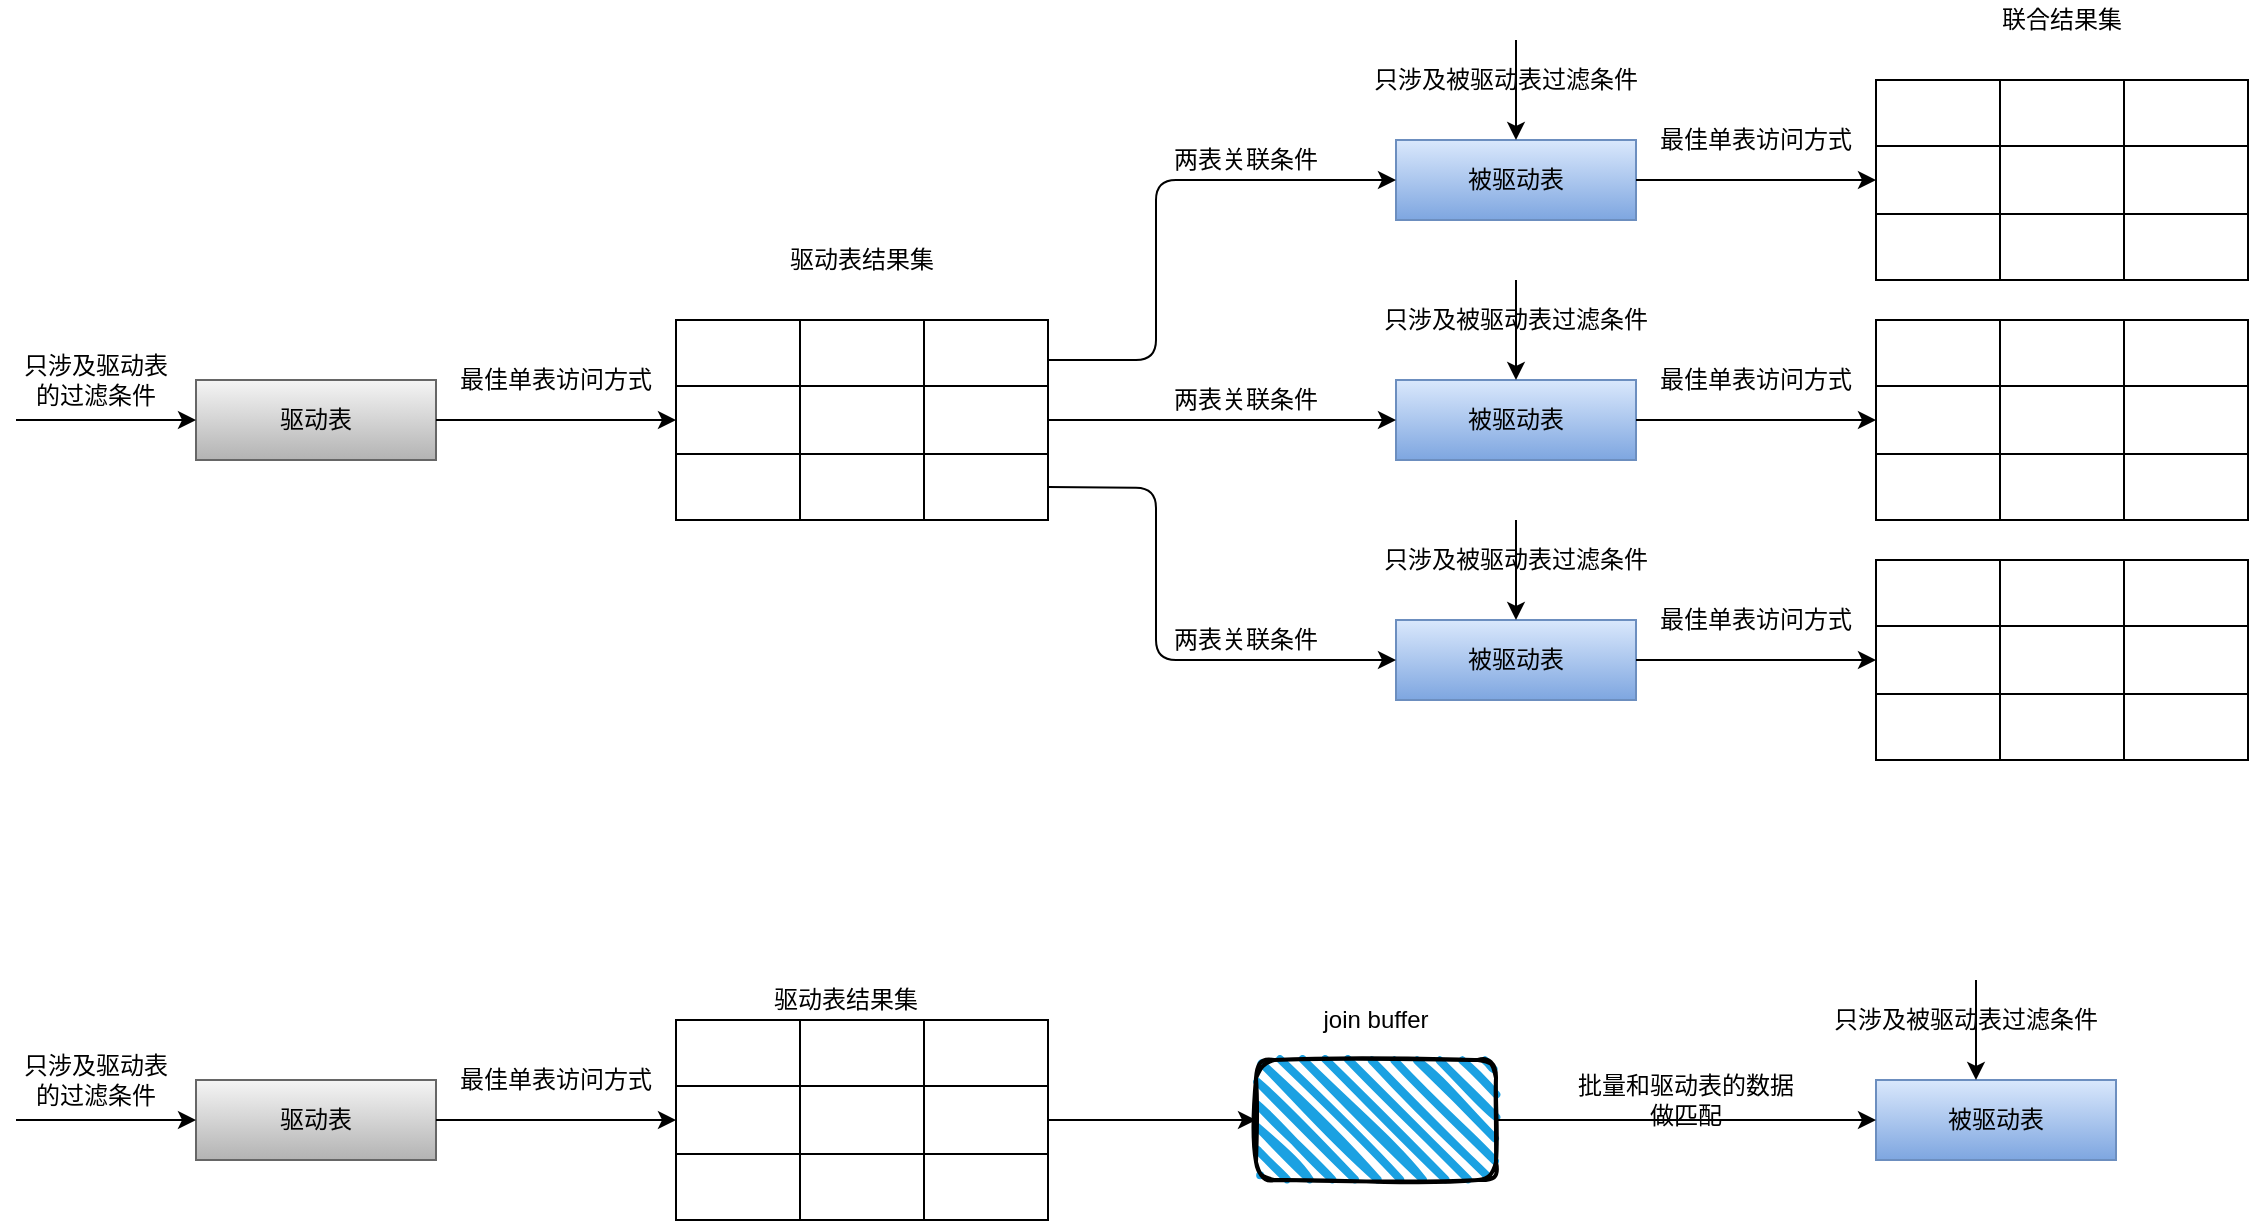 <mxfile version="14.8.4" type="github">
  <diagram id="s7a3zdlbuCw73ao1MY6w" name="Page-1">
    <mxGraphModel dx="1422" dy="762" grid="1" gridSize="10" guides="1" tooltips="1" connect="1" arrows="1" fold="1" page="1" pageScale="1" pageWidth="827" pageHeight="1169" math="0" shadow="0">
      <root>
        <mxCell id="0" />
        <mxCell id="1" parent="0" />
        <mxCell id="Rim1ciA5dSw3_4zjMETF-1" value="驱动表" style="rounded=0;whiteSpace=wrap;html=1;gradientColor=#b3b3b3;fillColor=#f5f5f5;strokeColor=#666666;" vertex="1" parent="1">
          <mxGeometry x="120" y="240" width="120" height="40" as="geometry" />
        </mxCell>
        <mxCell id="Rim1ciA5dSw3_4zjMETF-2" value="" style="endArrow=classic;html=1;" edge="1" parent="1">
          <mxGeometry width="50" height="50" relative="1" as="geometry">
            <mxPoint x="30" y="260" as="sourcePoint" />
            <mxPoint x="120" y="260" as="targetPoint" />
          </mxGeometry>
        </mxCell>
        <mxCell id="Rim1ciA5dSw3_4zjMETF-4" value="只涉及驱动表的过滤条件" style="text;html=1;strokeColor=none;fillColor=none;align=center;verticalAlign=middle;whiteSpace=wrap;rounded=0;" vertex="1" parent="1">
          <mxGeometry x="30" y="230" width="80" height="20" as="geometry" />
        </mxCell>
        <mxCell id="Rim1ciA5dSw3_4zjMETF-5" value="" style="shape=table;html=1;whiteSpace=wrap;startSize=0;container=1;collapsible=0;childLayout=tableLayout;" vertex="1" parent="1">
          <mxGeometry x="360" y="210" width="186" height="100" as="geometry" />
        </mxCell>
        <mxCell id="Rim1ciA5dSw3_4zjMETF-6" value="" style="shape=partialRectangle;html=1;whiteSpace=wrap;collapsible=0;dropTarget=0;pointerEvents=0;fillColor=none;top=0;left=0;bottom=0;right=0;points=[[0,0.5],[1,0.5]];portConstraint=eastwest;" vertex="1" parent="Rim1ciA5dSw3_4zjMETF-5">
          <mxGeometry width="186" height="33" as="geometry" />
        </mxCell>
        <mxCell id="Rim1ciA5dSw3_4zjMETF-7" value="" style="shape=partialRectangle;html=1;whiteSpace=wrap;connectable=0;fillColor=none;top=0;left=0;bottom=0;right=0;overflow=hidden;" vertex="1" parent="Rim1ciA5dSw3_4zjMETF-6">
          <mxGeometry width="62" height="33" as="geometry" />
        </mxCell>
        <mxCell id="Rim1ciA5dSw3_4zjMETF-8" value="" style="shape=partialRectangle;html=1;whiteSpace=wrap;connectable=0;fillColor=none;top=0;left=0;bottom=0;right=0;overflow=hidden;" vertex="1" parent="Rim1ciA5dSw3_4zjMETF-6">
          <mxGeometry x="62" width="62" height="33" as="geometry" />
        </mxCell>
        <mxCell id="Rim1ciA5dSw3_4zjMETF-9" value="" style="shape=partialRectangle;html=1;whiteSpace=wrap;connectable=0;fillColor=none;top=0;left=0;bottom=0;right=0;overflow=hidden;" vertex="1" parent="Rim1ciA5dSw3_4zjMETF-6">
          <mxGeometry x="124" width="62" height="33" as="geometry" />
        </mxCell>
        <mxCell id="Rim1ciA5dSw3_4zjMETF-10" value="" style="shape=partialRectangle;html=1;whiteSpace=wrap;collapsible=0;dropTarget=0;pointerEvents=0;fillColor=none;top=0;left=0;bottom=0;right=0;points=[[0,0.5],[1,0.5]];portConstraint=eastwest;" vertex="1" parent="Rim1ciA5dSw3_4zjMETF-5">
          <mxGeometry y="33" width="186" height="34" as="geometry" />
        </mxCell>
        <mxCell id="Rim1ciA5dSw3_4zjMETF-11" value="" style="shape=partialRectangle;html=1;whiteSpace=wrap;connectable=0;fillColor=none;top=0;left=0;bottom=0;right=0;overflow=hidden;" vertex="1" parent="Rim1ciA5dSw3_4zjMETF-10">
          <mxGeometry width="62" height="34" as="geometry" />
        </mxCell>
        <mxCell id="Rim1ciA5dSw3_4zjMETF-12" value="" style="shape=partialRectangle;html=1;whiteSpace=wrap;connectable=0;fillColor=none;top=0;left=0;bottom=0;right=0;overflow=hidden;" vertex="1" parent="Rim1ciA5dSw3_4zjMETF-10">
          <mxGeometry x="62" width="62" height="34" as="geometry" />
        </mxCell>
        <mxCell id="Rim1ciA5dSw3_4zjMETF-13" value="" style="shape=partialRectangle;html=1;whiteSpace=wrap;connectable=0;fillColor=none;top=0;left=0;bottom=0;right=0;overflow=hidden;" vertex="1" parent="Rim1ciA5dSw3_4zjMETF-10">
          <mxGeometry x="124" width="62" height="34" as="geometry" />
        </mxCell>
        <mxCell id="Rim1ciA5dSw3_4zjMETF-14" value="" style="shape=partialRectangle;html=1;whiteSpace=wrap;collapsible=0;dropTarget=0;pointerEvents=0;fillColor=none;top=0;left=0;bottom=0;right=0;points=[[0,0.5],[1,0.5]];portConstraint=eastwest;" vertex="1" parent="Rim1ciA5dSw3_4zjMETF-5">
          <mxGeometry y="67" width="186" height="33" as="geometry" />
        </mxCell>
        <mxCell id="Rim1ciA5dSw3_4zjMETF-15" value="" style="shape=partialRectangle;html=1;whiteSpace=wrap;connectable=0;fillColor=none;top=0;left=0;bottom=0;right=0;overflow=hidden;" vertex="1" parent="Rim1ciA5dSw3_4zjMETF-14">
          <mxGeometry width="62" height="33" as="geometry" />
        </mxCell>
        <mxCell id="Rim1ciA5dSw3_4zjMETF-16" value="" style="shape=partialRectangle;html=1;whiteSpace=wrap;connectable=0;fillColor=none;top=0;left=0;bottom=0;right=0;overflow=hidden;" vertex="1" parent="Rim1ciA5dSw3_4zjMETF-14">
          <mxGeometry x="62" width="62" height="33" as="geometry" />
        </mxCell>
        <mxCell id="Rim1ciA5dSw3_4zjMETF-17" value="" style="shape=partialRectangle;html=1;whiteSpace=wrap;connectable=0;fillColor=none;top=0;left=0;bottom=0;right=0;overflow=hidden;" vertex="1" parent="Rim1ciA5dSw3_4zjMETF-14">
          <mxGeometry x="124" width="62" height="33" as="geometry" />
        </mxCell>
        <mxCell id="Rim1ciA5dSw3_4zjMETF-18" value="驱动表结果集" style="text;html=1;strokeColor=none;fillColor=none;align=center;verticalAlign=middle;whiteSpace=wrap;rounded=0;" vertex="1" parent="1">
          <mxGeometry x="398" y="170" width="110" height="20" as="geometry" />
        </mxCell>
        <mxCell id="Rim1ciA5dSw3_4zjMETF-19" value="" style="endArrow=classic;html=1;exitX=1;exitY=0.5;exitDx=0;exitDy=0;entryX=0;entryY=0.5;entryDx=0;entryDy=0;" edge="1" parent="1" source="Rim1ciA5dSw3_4zjMETF-1" target="Rim1ciA5dSw3_4zjMETF-10">
          <mxGeometry width="50" height="50" relative="1" as="geometry">
            <mxPoint x="274" y="300" as="sourcePoint" />
            <mxPoint x="324" y="250" as="targetPoint" />
          </mxGeometry>
        </mxCell>
        <mxCell id="Rim1ciA5dSw3_4zjMETF-20" value="最佳单表访问方式" style="text;html=1;strokeColor=none;fillColor=none;align=center;verticalAlign=middle;whiteSpace=wrap;rounded=0;" vertex="1" parent="1">
          <mxGeometry x="250" y="220" width="100" height="40" as="geometry" />
        </mxCell>
        <mxCell id="Rim1ciA5dSw3_4zjMETF-21" value="被驱动表" style="rounded=0;whiteSpace=wrap;html=1;gradientColor=#7ea6e0;fillColor=#dae8fc;strokeColor=#6c8ebf;" vertex="1" parent="1">
          <mxGeometry x="720" y="120" width="120" height="40" as="geometry" />
        </mxCell>
        <mxCell id="Rim1ciA5dSw3_4zjMETF-22" value="被驱动表" style="rounded=0;whiteSpace=wrap;html=1;gradientColor=#7ea6e0;fillColor=#dae8fc;strokeColor=#6c8ebf;" vertex="1" parent="1">
          <mxGeometry x="720" y="240" width="120" height="40" as="geometry" />
        </mxCell>
        <mxCell id="Rim1ciA5dSw3_4zjMETF-23" value="被驱动表" style="rounded=0;whiteSpace=wrap;html=1;gradientColor=#7ea6e0;fillColor=#dae8fc;strokeColor=#6c8ebf;" vertex="1" parent="1">
          <mxGeometry x="720" y="360" width="120" height="40" as="geometry" />
        </mxCell>
        <mxCell id="Rim1ciA5dSw3_4zjMETF-25" value="" style="endArrow=classic;html=1;entryX=0.5;entryY=0;entryDx=0;entryDy=0;" edge="1" parent="1" target="Rim1ciA5dSw3_4zjMETF-21">
          <mxGeometry width="50" height="50" relative="1" as="geometry">
            <mxPoint x="780" y="70" as="sourcePoint" />
            <mxPoint x="805" y="30" as="targetPoint" />
          </mxGeometry>
        </mxCell>
        <mxCell id="Rim1ciA5dSw3_4zjMETF-26" value="只涉及被驱动表过滤条件" style="text;html=1;strokeColor=none;fillColor=none;align=center;verticalAlign=middle;whiteSpace=wrap;rounded=0;" vertex="1" parent="1">
          <mxGeometry x="700" y="80" width="150" height="20" as="geometry" />
        </mxCell>
        <mxCell id="Rim1ciA5dSw3_4zjMETF-27" value="" style="endArrow=classic;html=1;entryX=0.5;entryY=0;entryDx=0;entryDy=0;" edge="1" parent="1">
          <mxGeometry width="50" height="50" relative="1" as="geometry">
            <mxPoint x="780" y="190" as="sourcePoint" />
            <mxPoint x="780" y="240" as="targetPoint" />
          </mxGeometry>
        </mxCell>
        <mxCell id="Rim1ciA5dSw3_4zjMETF-28" value="只涉及被驱动表过滤条件" style="text;html=1;strokeColor=none;fillColor=none;align=center;verticalAlign=middle;whiteSpace=wrap;rounded=0;" vertex="1" parent="1">
          <mxGeometry x="705" y="200" width="150" height="20" as="geometry" />
        </mxCell>
        <mxCell id="Rim1ciA5dSw3_4zjMETF-29" value="" style="endArrow=classic;html=1;entryX=0.5;entryY=0;entryDx=0;entryDy=0;" edge="1" parent="1">
          <mxGeometry width="50" height="50" relative="1" as="geometry">
            <mxPoint x="780" y="310" as="sourcePoint" />
            <mxPoint x="780" y="360" as="targetPoint" />
          </mxGeometry>
        </mxCell>
        <mxCell id="Rim1ciA5dSw3_4zjMETF-30" value="只涉及被驱动表过滤条件" style="text;html=1;strokeColor=none;fillColor=none;align=center;verticalAlign=middle;whiteSpace=wrap;rounded=0;" vertex="1" parent="1">
          <mxGeometry x="705" y="320" width="150" height="20" as="geometry" />
        </mxCell>
        <mxCell id="Rim1ciA5dSw3_4zjMETF-47" value="" style="shape=table;html=1;whiteSpace=wrap;startSize=0;container=1;collapsible=0;childLayout=tableLayout;" vertex="1" parent="1">
          <mxGeometry x="960" y="90" width="186" height="100" as="geometry" />
        </mxCell>
        <mxCell id="Rim1ciA5dSw3_4zjMETF-48" value="" style="shape=partialRectangle;html=1;whiteSpace=wrap;collapsible=0;dropTarget=0;pointerEvents=0;fillColor=none;top=0;left=0;bottom=0;right=0;points=[[0,0.5],[1,0.5]];portConstraint=eastwest;" vertex="1" parent="Rim1ciA5dSw3_4zjMETF-47">
          <mxGeometry width="186" height="33" as="geometry" />
        </mxCell>
        <mxCell id="Rim1ciA5dSw3_4zjMETF-49" value="" style="shape=partialRectangle;html=1;whiteSpace=wrap;connectable=0;fillColor=none;top=0;left=0;bottom=0;right=0;overflow=hidden;" vertex="1" parent="Rim1ciA5dSw3_4zjMETF-48">
          <mxGeometry width="62" height="33" as="geometry" />
        </mxCell>
        <mxCell id="Rim1ciA5dSw3_4zjMETF-50" value="" style="shape=partialRectangle;html=1;whiteSpace=wrap;connectable=0;fillColor=none;top=0;left=0;bottom=0;right=0;overflow=hidden;" vertex="1" parent="Rim1ciA5dSw3_4zjMETF-48">
          <mxGeometry x="62" width="62" height="33" as="geometry" />
        </mxCell>
        <mxCell id="Rim1ciA5dSw3_4zjMETF-51" value="" style="shape=partialRectangle;html=1;whiteSpace=wrap;connectable=0;fillColor=none;top=0;left=0;bottom=0;right=0;overflow=hidden;" vertex="1" parent="Rim1ciA5dSw3_4zjMETF-48">
          <mxGeometry x="124" width="62" height="33" as="geometry" />
        </mxCell>
        <mxCell id="Rim1ciA5dSw3_4zjMETF-52" value="" style="shape=partialRectangle;html=1;whiteSpace=wrap;collapsible=0;dropTarget=0;pointerEvents=0;fillColor=none;top=0;left=0;bottom=0;right=0;points=[[0,0.5],[1,0.5]];portConstraint=eastwest;" vertex="1" parent="Rim1ciA5dSw3_4zjMETF-47">
          <mxGeometry y="33" width="186" height="34" as="geometry" />
        </mxCell>
        <mxCell id="Rim1ciA5dSw3_4zjMETF-53" value="" style="shape=partialRectangle;html=1;whiteSpace=wrap;connectable=0;fillColor=none;top=0;left=0;bottom=0;right=0;overflow=hidden;" vertex="1" parent="Rim1ciA5dSw3_4zjMETF-52">
          <mxGeometry width="62" height="34" as="geometry" />
        </mxCell>
        <mxCell id="Rim1ciA5dSw3_4zjMETF-54" value="" style="shape=partialRectangle;html=1;whiteSpace=wrap;connectable=0;fillColor=none;top=0;left=0;bottom=0;right=0;overflow=hidden;" vertex="1" parent="Rim1ciA5dSw3_4zjMETF-52">
          <mxGeometry x="62" width="62" height="34" as="geometry" />
        </mxCell>
        <mxCell id="Rim1ciA5dSw3_4zjMETF-55" value="" style="shape=partialRectangle;html=1;whiteSpace=wrap;connectable=0;fillColor=none;top=0;left=0;bottom=0;right=0;overflow=hidden;" vertex="1" parent="Rim1ciA5dSw3_4zjMETF-52">
          <mxGeometry x="124" width="62" height="34" as="geometry" />
        </mxCell>
        <mxCell id="Rim1ciA5dSw3_4zjMETF-56" value="" style="shape=partialRectangle;html=1;whiteSpace=wrap;collapsible=0;dropTarget=0;pointerEvents=0;fillColor=none;top=0;left=0;bottom=0;right=0;points=[[0,0.5],[1,0.5]];portConstraint=eastwest;" vertex="1" parent="Rim1ciA5dSw3_4zjMETF-47">
          <mxGeometry y="67" width="186" height="33" as="geometry" />
        </mxCell>
        <mxCell id="Rim1ciA5dSw3_4zjMETF-57" value="" style="shape=partialRectangle;html=1;whiteSpace=wrap;connectable=0;fillColor=none;top=0;left=0;bottom=0;right=0;overflow=hidden;" vertex="1" parent="Rim1ciA5dSw3_4zjMETF-56">
          <mxGeometry width="62" height="33" as="geometry" />
        </mxCell>
        <mxCell id="Rim1ciA5dSw3_4zjMETF-58" value="" style="shape=partialRectangle;html=1;whiteSpace=wrap;connectable=0;fillColor=none;top=0;left=0;bottom=0;right=0;overflow=hidden;" vertex="1" parent="Rim1ciA5dSw3_4zjMETF-56">
          <mxGeometry x="62" width="62" height="33" as="geometry" />
        </mxCell>
        <mxCell id="Rim1ciA5dSw3_4zjMETF-59" value="" style="shape=partialRectangle;html=1;whiteSpace=wrap;connectable=0;fillColor=none;top=0;left=0;bottom=0;right=0;overflow=hidden;" vertex="1" parent="Rim1ciA5dSw3_4zjMETF-56">
          <mxGeometry x="124" width="62" height="33" as="geometry" />
        </mxCell>
        <mxCell id="Rim1ciA5dSw3_4zjMETF-60" value="联合结果集" style="text;html=1;strokeColor=none;fillColor=none;align=center;verticalAlign=middle;whiteSpace=wrap;rounded=0;" vertex="1" parent="1">
          <mxGeometry x="998" y="50" width="110" height="20" as="geometry" />
        </mxCell>
        <mxCell id="Rim1ciA5dSw3_4zjMETF-61" value="" style="endArrow=classic;html=1;exitX=1;exitY=0.5;exitDx=0;exitDy=0;entryX=0;entryY=0.5;entryDx=0;entryDy=0;" edge="1" parent="1" target="Rim1ciA5dSw3_4zjMETF-52">
          <mxGeometry width="50" height="50" relative="1" as="geometry">
            <mxPoint x="840" y="140" as="sourcePoint" />
            <mxPoint x="924" y="130" as="targetPoint" />
          </mxGeometry>
        </mxCell>
        <mxCell id="Rim1ciA5dSw3_4zjMETF-62" value="最佳单表访问方式" style="text;html=1;strokeColor=none;fillColor=none;align=center;verticalAlign=middle;whiteSpace=wrap;rounded=0;" vertex="1" parent="1">
          <mxGeometry x="850" y="100" width="100" height="40" as="geometry" />
        </mxCell>
        <mxCell id="Rim1ciA5dSw3_4zjMETF-63" value="" style="shape=table;html=1;whiteSpace=wrap;startSize=0;container=1;collapsible=0;childLayout=tableLayout;" vertex="1" parent="1">
          <mxGeometry x="960" y="210" width="186" height="100" as="geometry" />
        </mxCell>
        <mxCell id="Rim1ciA5dSw3_4zjMETF-64" value="" style="shape=partialRectangle;html=1;whiteSpace=wrap;collapsible=0;dropTarget=0;pointerEvents=0;fillColor=none;top=0;left=0;bottom=0;right=0;points=[[0,0.5],[1,0.5]];portConstraint=eastwest;" vertex="1" parent="Rim1ciA5dSw3_4zjMETF-63">
          <mxGeometry width="186" height="33" as="geometry" />
        </mxCell>
        <mxCell id="Rim1ciA5dSw3_4zjMETF-65" value="" style="shape=partialRectangle;html=1;whiteSpace=wrap;connectable=0;fillColor=none;top=0;left=0;bottom=0;right=0;overflow=hidden;" vertex="1" parent="Rim1ciA5dSw3_4zjMETF-64">
          <mxGeometry width="62" height="33" as="geometry" />
        </mxCell>
        <mxCell id="Rim1ciA5dSw3_4zjMETF-66" value="" style="shape=partialRectangle;html=1;whiteSpace=wrap;connectable=0;fillColor=none;top=0;left=0;bottom=0;right=0;overflow=hidden;" vertex="1" parent="Rim1ciA5dSw3_4zjMETF-64">
          <mxGeometry x="62" width="62" height="33" as="geometry" />
        </mxCell>
        <mxCell id="Rim1ciA5dSw3_4zjMETF-67" value="" style="shape=partialRectangle;html=1;whiteSpace=wrap;connectable=0;fillColor=none;top=0;left=0;bottom=0;right=0;overflow=hidden;" vertex="1" parent="Rim1ciA5dSw3_4zjMETF-64">
          <mxGeometry x="124" width="62" height="33" as="geometry" />
        </mxCell>
        <mxCell id="Rim1ciA5dSw3_4zjMETF-68" value="" style="shape=partialRectangle;html=1;whiteSpace=wrap;collapsible=0;dropTarget=0;pointerEvents=0;fillColor=none;top=0;left=0;bottom=0;right=0;points=[[0,0.5],[1,0.5]];portConstraint=eastwest;" vertex="1" parent="Rim1ciA5dSw3_4zjMETF-63">
          <mxGeometry y="33" width="186" height="34" as="geometry" />
        </mxCell>
        <mxCell id="Rim1ciA5dSw3_4zjMETF-69" value="" style="shape=partialRectangle;html=1;whiteSpace=wrap;connectable=0;fillColor=none;top=0;left=0;bottom=0;right=0;overflow=hidden;" vertex="1" parent="Rim1ciA5dSw3_4zjMETF-68">
          <mxGeometry width="62" height="34" as="geometry" />
        </mxCell>
        <mxCell id="Rim1ciA5dSw3_4zjMETF-70" value="" style="shape=partialRectangle;html=1;whiteSpace=wrap;connectable=0;fillColor=none;top=0;left=0;bottom=0;right=0;overflow=hidden;" vertex="1" parent="Rim1ciA5dSw3_4zjMETF-68">
          <mxGeometry x="62" width="62" height="34" as="geometry" />
        </mxCell>
        <mxCell id="Rim1ciA5dSw3_4zjMETF-71" value="" style="shape=partialRectangle;html=1;whiteSpace=wrap;connectable=0;fillColor=none;top=0;left=0;bottom=0;right=0;overflow=hidden;" vertex="1" parent="Rim1ciA5dSw3_4zjMETF-68">
          <mxGeometry x="124" width="62" height="34" as="geometry" />
        </mxCell>
        <mxCell id="Rim1ciA5dSw3_4zjMETF-72" value="" style="shape=partialRectangle;html=1;whiteSpace=wrap;collapsible=0;dropTarget=0;pointerEvents=0;fillColor=none;top=0;left=0;bottom=0;right=0;points=[[0,0.5],[1,0.5]];portConstraint=eastwest;" vertex="1" parent="Rim1ciA5dSw3_4zjMETF-63">
          <mxGeometry y="67" width="186" height="33" as="geometry" />
        </mxCell>
        <mxCell id="Rim1ciA5dSw3_4zjMETF-73" value="" style="shape=partialRectangle;html=1;whiteSpace=wrap;connectable=0;fillColor=none;top=0;left=0;bottom=0;right=0;overflow=hidden;" vertex="1" parent="Rim1ciA5dSw3_4zjMETF-72">
          <mxGeometry width="62" height="33" as="geometry" />
        </mxCell>
        <mxCell id="Rim1ciA5dSw3_4zjMETF-74" value="" style="shape=partialRectangle;html=1;whiteSpace=wrap;connectable=0;fillColor=none;top=0;left=0;bottom=0;right=0;overflow=hidden;" vertex="1" parent="Rim1ciA5dSw3_4zjMETF-72">
          <mxGeometry x="62" width="62" height="33" as="geometry" />
        </mxCell>
        <mxCell id="Rim1ciA5dSw3_4zjMETF-75" value="" style="shape=partialRectangle;html=1;whiteSpace=wrap;connectable=0;fillColor=none;top=0;left=0;bottom=0;right=0;overflow=hidden;" vertex="1" parent="Rim1ciA5dSw3_4zjMETF-72">
          <mxGeometry x="124" width="62" height="33" as="geometry" />
        </mxCell>
        <mxCell id="Rim1ciA5dSw3_4zjMETF-77" value="" style="endArrow=classic;html=1;exitX=1;exitY=0.5;exitDx=0;exitDy=0;entryX=0;entryY=0.5;entryDx=0;entryDy=0;" edge="1" parent="1" target="Rim1ciA5dSw3_4zjMETF-68">
          <mxGeometry width="50" height="50" relative="1" as="geometry">
            <mxPoint x="840" y="260" as="sourcePoint" />
            <mxPoint x="924" y="250" as="targetPoint" />
          </mxGeometry>
        </mxCell>
        <mxCell id="Rim1ciA5dSw3_4zjMETF-78" value="最佳单表访问方式" style="text;html=1;strokeColor=none;fillColor=none;align=center;verticalAlign=middle;whiteSpace=wrap;rounded=0;" vertex="1" parent="1">
          <mxGeometry x="850" y="220" width="100" height="40" as="geometry" />
        </mxCell>
        <mxCell id="Rim1ciA5dSw3_4zjMETF-79" value="" style="shape=table;html=1;whiteSpace=wrap;startSize=0;container=1;collapsible=0;childLayout=tableLayout;" vertex="1" parent="1">
          <mxGeometry x="960" y="330" width="186" height="100" as="geometry" />
        </mxCell>
        <mxCell id="Rim1ciA5dSw3_4zjMETF-80" value="" style="shape=partialRectangle;html=1;whiteSpace=wrap;collapsible=0;dropTarget=0;pointerEvents=0;fillColor=none;top=0;left=0;bottom=0;right=0;points=[[0,0.5],[1,0.5]];portConstraint=eastwest;" vertex="1" parent="Rim1ciA5dSw3_4zjMETF-79">
          <mxGeometry width="186" height="33" as="geometry" />
        </mxCell>
        <mxCell id="Rim1ciA5dSw3_4zjMETF-81" value="" style="shape=partialRectangle;html=1;whiteSpace=wrap;connectable=0;fillColor=none;top=0;left=0;bottom=0;right=0;overflow=hidden;" vertex="1" parent="Rim1ciA5dSw3_4zjMETF-80">
          <mxGeometry width="62" height="33" as="geometry" />
        </mxCell>
        <mxCell id="Rim1ciA5dSw3_4zjMETF-82" value="" style="shape=partialRectangle;html=1;whiteSpace=wrap;connectable=0;fillColor=none;top=0;left=0;bottom=0;right=0;overflow=hidden;" vertex="1" parent="Rim1ciA5dSw3_4zjMETF-80">
          <mxGeometry x="62" width="62" height="33" as="geometry" />
        </mxCell>
        <mxCell id="Rim1ciA5dSw3_4zjMETF-83" value="" style="shape=partialRectangle;html=1;whiteSpace=wrap;connectable=0;fillColor=none;top=0;left=0;bottom=0;right=0;overflow=hidden;" vertex="1" parent="Rim1ciA5dSw3_4zjMETF-80">
          <mxGeometry x="124" width="62" height="33" as="geometry" />
        </mxCell>
        <mxCell id="Rim1ciA5dSw3_4zjMETF-84" value="" style="shape=partialRectangle;html=1;whiteSpace=wrap;collapsible=0;dropTarget=0;pointerEvents=0;fillColor=none;top=0;left=0;bottom=0;right=0;points=[[0,0.5],[1,0.5]];portConstraint=eastwest;" vertex="1" parent="Rim1ciA5dSw3_4zjMETF-79">
          <mxGeometry y="33" width="186" height="34" as="geometry" />
        </mxCell>
        <mxCell id="Rim1ciA5dSw3_4zjMETF-85" value="" style="shape=partialRectangle;html=1;whiteSpace=wrap;connectable=0;fillColor=none;top=0;left=0;bottom=0;right=0;overflow=hidden;" vertex="1" parent="Rim1ciA5dSw3_4zjMETF-84">
          <mxGeometry width="62" height="34" as="geometry" />
        </mxCell>
        <mxCell id="Rim1ciA5dSw3_4zjMETF-86" value="" style="shape=partialRectangle;html=1;whiteSpace=wrap;connectable=0;fillColor=none;top=0;left=0;bottom=0;right=0;overflow=hidden;" vertex="1" parent="Rim1ciA5dSw3_4zjMETF-84">
          <mxGeometry x="62" width="62" height="34" as="geometry" />
        </mxCell>
        <mxCell id="Rim1ciA5dSw3_4zjMETF-87" value="" style="shape=partialRectangle;html=1;whiteSpace=wrap;connectable=0;fillColor=none;top=0;left=0;bottom=0;right=0;overflow=hidden;" vertex="1" parent="Rim1ciA5dSw3_4zjMETF-84">
          <mxGeometry x="124" width="62" height="34" as="geometry" />
        </mxCell>
        <mxCell id="Rim1ciA5dSw3_4zjMETF-88" value="" style="shape=partialRectangle;html=1;whiteSpace=wrap;collapsible=0;dropTarget=0;pointerEvents=0;fillColor=none;top=0;left=0;bottom=0;right=0;points=[[0,0.5],[1,0.5]];portConstraint=eastwest;" vertex="1" parent="Rim1ciA5dSw3_4zjMETF-79">
          <mxGeometry y="67" width="186" height="33" as="geometry" />
        </mxCell>
        <mxCell id="Rim1ciA5dSw3_4zjMETF-89" value="" style="shape=partialRectangle;html=1;whiteSpace=wrap;connectable=0;fillColor=none;top=0;left=0;bottom=0;right=0;overflow=hidden;" vertex="1" parent="Rim1ciA5dSw3_4zjMETF-88">
          <mxGeometry width="62" height="33" as="geometry" />
        </mxCell>
        <mxCell id="Rim1ciA5dSw3_4zjMETF-90" value="" style="shape=partialRectangle;html=1;whiteSpace=wrap;connectable=0;fillColor=none;top=0;left=0;bottom=0;right=0;overflow=hidden;" vertex="1" parent="Rim1ciA5dSw3_4zjMETF-88">
          <mxGeometry x="62" width="62" height="33" as="geometry" />
        </mxCell>
        <mxCell id="Rim1ciA5dSw3_4zjMETF-91" value="" style="shape=partialRectangle;html=1;whiteSpace=wrap;connectable=0;fillColor=none;top=0;left=0;bottom=0;right=0;overflow=hidden;" vertex="1" parent="Rim1ciA5dSw3_4zjMETF-88">
          <mxGeometry x="124" width="62" height="33" as="geometry" />
        </mxCell>
        <mxCell id="Rim1ciA5dSw3_4zjMETF-92" value="" style="endArrow=classic;html=1;exitX=1;exitY=0.5;exitDx=0;exitDy=0;entryX=0;entryY=0.5;entryDx=0;entryDy=0;" edge="1" parent="1" target="Rim1ciA5dSw3_4zjMETF-84">
          <mxGeometry width="50" height="50" relative="1" as="geometry">
            <mxPoint x="840" y="380" as="sourcePoint" />
            <mxPoint x="924" y="370" as="targetPoint" />
          </mxGeometry>
        </mxCell>
        <mxCell id="Rim1ciA5dSw3_4zjMETF-93" value="最佳单表访问方式" style="text;html=1;strokeColor=none;fillColor=none;align=center;verticalAlign=middle;whiteSpace=wrap;rounded=0;" vertex="1" parent="1">
          <mxGeometry x="850" y="340" width="100" height="40" as="geometry" />
        </mxCell>
        <mxCell id="Rim1ciA5dSw3_4zjMETF-94" value="" style="endArrow=classic;html=1;entryX=0;entryY=0.5;entryDx=0;entryDy=0;" edge="1" parent="1" target="Rim1ciA5dSw3_4zjMETF-21">
          <mxGeometry width="50" height="50" relative="1" as="geometry">
            <mxPoint x="546" y="230" as="sourcePoint" />
            <mxPoint x="596" y="180" as="targetPoint" />
            <Array as="points">
              <mxPoint x="600" y="230" />
              <mxPoint x="600" y="140" />
            </Array>
          </mxGeometry>
        </mxCell>
        <mxCell id="Rim1ciA5dSw3_4zjMETF-95" value="" style="endArrow=classic;html=1;entryX=0;entryY=0.5;entryDx=0;entryDy=0;exitX=1;exitY=0.5;exitDx=0;exitDy=0;" edge="1" parent="1" source="Rim1ciA5dSw3_4zjMETF-10" target="Rim1ciA5dSw3_4zjMETF-22">
          <mxGeometry width="50" height="50" relative="1" as="geometry">
            <mxPoint x="546" y="270" as="sourcePoint" />
            <mxPoint x="596" y="220" as="targetPoint" />
          </mxGeometry>
        </mxCell>
        <mxCell id="Rim1ciA5dSw3_4zjMETF-96" value="" style="endArrow=classic;html=1;entryX=0;entryY=0.5;entryDx=0;entryDy=0;exitX=1;exitY=0.5;exitDx=0;exitDy=0;" edge="1" parent="1" source="Rim1ciA5dSw3_4zjMETF-14" target="Rim1ciA5dSw3_4zjMETF-23">
          <mxGeometry width="50" height="50" relative="1" as="geometry">
            <mxPoint x="480" y="350" as="sourcePoint" />
            <mxPoint x="530" y="300" as="targetPoint" />
            <Array as="points">
              <mxPoint x="600" y="294" />
              <mxPoint x="600" y="380" />
            </Array>
          </mxGeometry>
        </mxCell>
        <mxCell id="Rim1ciA5dSw3_4zjMETF-97" value="两表关联条件" style="text;html=1;strokeColor=none;fillColor=none;align=center;verticalAlign=middle;whiteSpace=wrap;rounded=0;" vertex="1" parent="1">
          <mxGeometry x="600" y="120" width="90" height="20" as="geometry" />
        </mxCell>
        <mxCell id="Rim1ciA5dSw3_4zjMETF-98" value="两表关联条件" style="text;html=1;strokeColor=none;fillColor=none;align=center;verticalAlign=middle;whiteSpace=wrap;rounded=0;" vertex="1" parent="1">
          <mxGeometry x="600" y="240" width="90" height="20" as="geometry" />
        </mxCell>
        <mxCell id="Rim1ciA5dSw3_4zjMETF-99" value="两表关联条件" style="text;html=1;strokeColor=none;fillColor=none;align=center;verticalAlign=middle;whiteSpace=wrap;rounded=0;" vertex="1" parent="1">
          <mxGeometry x="600" y="360" width="90" height="20" as="geometry" />
        </mxCell>
        <mxCell id="Rim1ciA5dSw3_4zjMETF-100" value="" style="shape=table;html=1;whiteSpace=wrap;startSize=0;container=1;collapsible=0;childLayout=tableLayout;" vertex="1" parent="1">
          <mxGeometry x="360" y="560" width="186" height="100" as="geometry" />
        </mxCell>
        <mxCell id="Rim1ciA5dSw3_4zjMETF-101" value="" style="shape=partialRectangle;html=1;whiteSpace=wrap;collapsible=0;dropTarget=0;pointerEvents=0;fillColor=none;top=0;left=0;bottom=0;right=0;points=[[0,0.5],[1,0.5]];portConstraint=eastwest;" vertex="1" parent="Rim1ciA5dSw3_4zjMETF-100">
          <mxGeometry width="186" height="33" as="geometry" />
        </mxCell>
        <mxCell id="Rim1ciA5dSw3_4zjMETF-102" value="" style="shape=partialRectangle;html=1;whiteSpace=wrap;connectable=0;fillColor=none;top=0;left=0;bottom=0;right=0;overflow=hidden;" vertex="1" parent="Rim1ciA5dSw3_4zjMETF-101">
          <mxGeometry width="62" height="33" as="geometry" />
        </mxCell>
        <mxCell id="Rim1ciA5dSw3_4zjMETF-103" value="" style="shape=partialRectangle;html=1;whiteSpace=wrap;connectable=0;fillColor=none;top=0;left=0;bottom=0;right=0;overflow=hidden;" vertex="1" parent="Rim1ciA5dSw3_4zjMETF-101">
          <mxGeometry x="62" width="62" height="33" as="geometry" />
        </mxCell>
        <mxCell id="Rim1ciA5dSw3_4zjMETF-104" value="" style="shape=partialRectangle;html=1;whiteSpace=wrap;connectable=0;fillColor=none;top=0;left=0;bottom=0;right=0;overflow=hidden;" vertex="1" parent="Rim1ciA5dSw3_4zjMETF-101">
          <mxGeometry x="124" width="62" height="33" as="geometry" />
        </mxCell>
        <mxCell id="Rim1ciA5dSw3_4zjMETF-105" value="" style="shape=partialRectangle;html=1;whiteSpace=wrap;collapsible=0;dropTarget=0;pointerEvents=0;fillColor=none;top=0;left=0;bottom=0;right=0;points=[[0,0.5],[1,0.5]];portConstraint=eastwest;" vertex="1" parent="Rim1ciA5dSw3_4zjMETF-100">
          <mxGeometry y="33" width="186" height="34" as="geometry" />
        </mxCell>
        <mxCell id="Rim1ciA5dSw3_4zjMETF-106" value="" style="shape=partialRectangle;html=1;whiteSpace=wrap;connectable=0;fillColor=none;top=0;left=0;bottom=0;right=0;overflow=hidden;" vertex="1" parent="Rim1ciA5dSw3_4zjMETF-105">
          <mxGeometry width="62" height="34" as="geometry" />
        </mxCell>
        <mxCell id="Rim1ciA5dSw3_4zjMETF-107" value="" style="shape=partialRectangle;html=1;whiteSpace=wrap;connectable=0;fillColor=none;top=0;left=0;bottom=0;right=0;overflow=hidden;" vertex="1" parent="Rim1ciA5dSw3_4zjMETF-105">
          <mxGeometry x="62" width="62" height="34" as="geometry" />
        </mxCell>
        <mxCell id="Rim1ciA5dSw3_4zjMETF-108" value="" style="shape=partialRectangle;html=1;whiteSpace=wrap;connectable=0;fillColor=none;top=0;left=0;bottom=0;right=0;overflow=hidden;" vertex="1" parent="Rim1ciA5dSw3_4zjMETF-105">
          <mxGeometry x="124" width="62" height="34" as="geometry" />
        </mxCell>
        <mxCell id="Rim1ciA5dSw3_4zjMETF-109" value="" style="shape=partialRectangle;html=1;whiteSpace=wrap;collapsible=0;dropTarget=0;pointerEvents=0;fillColor=none;top=0;left=0;bottom=0;right=0;points=[[0,0.5],[1,0.5]];portConstraint=eastwest;" vertex="1" parent="Rim1ciA5dSw3_4zjMETF-100">
          <mxGeometry y="67" width="186" height="33" as="geometry" />
        </mxCell>
        <mxCell id="Rim1ciA5dSw3_4zjMETF-110" value="" style="shape=partialRectangle;html=1;whiteSpace=wrap;connectable=0;fillColor=none;top=0;left=0;bottom=0;right=0;overflow=hidden;" vertex="1" parent="Rim1ciA5dSw3_4zjMETF-109">
          <mxGeometry width="62" height="33" as="geometry" />
        </mxCell>
        <mxCell id="Rim1ciA5dSw3_4zjMETF-111" value="" style="shape=partialRectangle;html=1;whiteSpace=wrap;connectable=0;fillColor=none;top=0;left=0;bottom=0;right=0;overflow=hidden;" vertex="1" parent="Rim1ciA5dSw3_4zjMETF-109">
          <mxGeometry x="62" width="62" height="33" as="geometry" />
        </mxCell>
        <mxCell id="Rim1ciA5dSw3_4zjMETF-112" value="" style="shape=partialRectangle;html=1;whiteSpace=wrap;connectable=0;fillColor=none;top=0;left=0;bottom=0;right=0;overflow=hidden;" vertex="1" parent="Rim1ciA5dSw3_4zjMETF-109">
          <mxGeometry x="124" width="62" height="33" as="geometry" />
        </mxCell>
        <mxCell id="Rim1ciA5dSw3_4zjMETF-113" value="驱动表" style="rounded=0;whiteSpace=wrap;html=1;gradientColor=#b3b3b3;fillColor=#f5f5f5;strokeColor=#666666;" vertex="1" parent="1">
          <mxGeometry x="120" y="590" width="120" height="40" as="geometry" />
        </mxCell>
        <mxCell id="Rim1ciA5dSw3_4zjMETF-114" value="" style="endArrow=classic;html=1;" edge="1" parent="1">
          <mxGeometry width="50" height="50" relative="1" as="geometry">
            <mxPoint x="30" y="610" as="sourcePoint" />
            <mxPoint x="120" y="610" as="targetPoint" />
          </mxGeometry>
        </mxCell>
        <mxCell id="Rim1ciA5dSw3_4zjMETF-115" value="只涉及驱动表的过滤条件" style="text;html=1;strokeColor=none;fillColor=none;align=center;verticalAlign=middle;whiteSpace=wrap;rounded=0;" vertex="1" parent="1">
          <mxGeometry x="30" y="580" width="80" height="20" as="geometry" />
        </mxCell>
        <mxCell id="Rim1ciA5dSw3_4zjMETF-116" value="" style="endArrow=classic;html=1;exitX=1;exitY=0.5;exitDx=0;exitDy=0;entryX=0;entryY=0.5;entryDx=0;entryDy=0;" edge="1" parent="1" source="Rim1ciA5dSw3_4zjMETF-113">
          <mxGeometry width="50" height="50" relative="1" as="geometry">
            <mxPoint x="274" y="650" as="sourcePoint" />
            <mxPoint x="360" y="610" as="targetPoint" />
          </mxGeometry>
        </mxCell>
        <mxCell id="Rim1ciA5dSw3_4zjMETF-117" value="最佳单表访问方式" style="text;html=1;strokeColor=none;fillColor=none;align=center;verticalAlign=middle;whiteSpace=wrap;rounded=0;" vertex="1" parent="1">
          <mxGeometry x="250" y="570" width="100" height="40" as="geometry" />
        </mxCell>
        <mxCell id="Rim1ciA5dSw3_4zjMETF-118" value="驱动表结果集" style="text;html=1;strokeColor=none;fillColor=none;align=center;verticalAlign=middle;whiteSpace=wrap;rounded=0;" vertex="1" parent="1">
          <mxGeometry x="390" y="540" width="110" height="20" as="geometry" />
        </mxCell>
        <mxCell id="Rim1ciA5dSw3_4zjMETF-119" value="" style="endArrow=classic;html=1;exitX=1;exitY=0.5;exitDx=0;exitDy=0;" edge="1" parent="1" source="Rim1ciA5dSw3_4zjMETF-105">
          <mxGeometry width="50" height="50" relative="1" as="geometry">
            <mxPoint x="580" y="550" as="sourcePoint" />
            <mxPoint x="650" y="610" as="targetPoint" />
          </mxGeometry>
        </mxCell>
        <mxCell id="Rim1ciA5dSw3_4zjMETF-120" value="" style="rounded=1;whiteSpace=wrap;html=1;strokeWidth=2;fillWeight=4;hachureGap=8;hachureAngle=45;fillColor=#1ba1e2;sketch=1;" vertex="1" parent="1">
          <mxGeometry x="650" y="580" width="120" height="60" as="geometry" />
        </mxCell>
        <mxCell id="Rim1ciA5dSw3_4zjMETF-121" value="join buffer" style="text;html=1;strokeColor=none;fillColor=none;align=center;verticalAlign=middle;whiteSpace=wrap;rounded=0;" vertex="1" parent="1">
          <mxGeometry x="655" y="550" width="110" height="20" as="geometry" />
        </mxCell>
        <mxCell id="Rim1ciA5dSw3_4zjMETF-122" value="被驱动表" style="rounded=0;whiteSpace=wrap;html=1;gradientColor=#7ea6e0;fillColor=#dae8fc;strokeColor=#6c8ebf;" vertex="1" parent="1">
          <mxGeometry x="960" y="590" width="120" height="40" as="geometry" />
        </mxCell>
        <mxCell id="Rim1ciA5dSw3_4zjMETF-123" value="" style="endArrow=classic;html=1;exitX=1;exitY=0.5;exitDx=0;exitDy=0;entryX=0;entryY=0.5;entryDx=0;entryDy=0;entryPerimeter=0;" edge="1" parent="1" source="Rim1ciA5dSw3_4zjMETF-120" target="Rim1ciA5dSw3_4zjMETF-122">
          <mxGeometry width="50" height="50" relative="1" as="geometry">
            <mxPoint x="580" y="550" as="sourcePoint" />
            <mxPoint x="630" y="500" as="targetPoint" />
          </mxGeometry>
        </mxCell>
        <mxCell id="Rim1ciA5dSw3_4zjMETF-124" value="批量和驱动表的数据做匹配" style="text;html=1;strokeColor=none;fillColor=none;align=center;verticalAlign=middle;whiteSpace=wrap;rounded=0;" vertex="1" parent="1">
          <mxGeometry x="810" y="590" width="110" height="20" as="geometry" />
        </mxCell>
        <mxCell id="Rim1ciA5dSw3_4zjMETF-125" value="" style="endArrow=classic;html=1;entryX=0.5;entryY=0;entryDx=0;entryDy=0;" edge="1" parent="1">
          <mxGeometry width="50" height="50" relative="1" as="geometry">
            <mxPoint x="1010" y="540" as="sourcePoint" />
            <mxPoint x="1010" y="590" as="targetPoint" />
          </mxGeometry>
        </mxCell>
        <mxCell id="Rim1ciA5dSw3_4zjMETF-126" value="只涉及被驱动表过滤条件" style="text;html=1;strokeColor=none;fillColor=none;align=center;verticalAlign=middle;whiteSpace=wrap;rounded=0;" vertex="1" parent="1">
          <mxGeometry x="930" y="550" width="150" height="20" as="geometry" />
        </mxCell>
      </root>
    </mxGraphModel>
  </diagram>
</mxfile>
